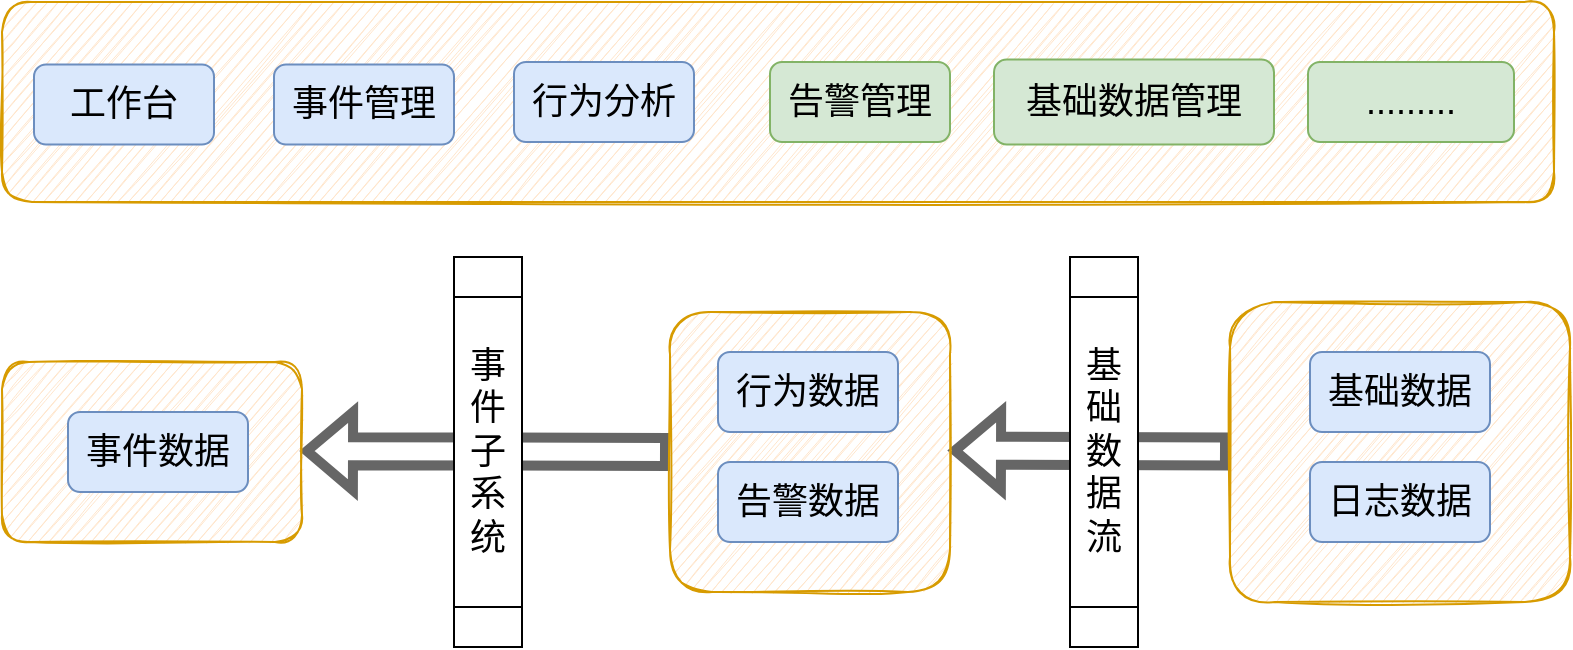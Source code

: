 <mxfile version="20.5.1" type="github">
  <diagram id="bDW9Lk7xrVFcvDJK0EVz" name="第 1 页">
    <mxGraphModel dx="782" dy="436" grid="1" gridSize="10" guides="1" tooltips="1" connect="1" arrows="1" fold="1" page="1" pageScale="1" pageWidth="827" pageHeight="1169" math="0" shadow="0">
      <root>
        <mxCell id="0" />
        <mxCell id="1" parent="0" />
        <mxCell id="GkWrWUPYmE8BuJb_lV14-42" value="" style="shape=flexArrow;endArrow=classic;html=1;rounded=0;strokeColor=#666666;strokeWidth=5;fontSize=18;exitX=0;exitY=0.5;exitDx=0;exitDy=0;" parent="1" edge="1">
          <mxGeometry width="50" height="50" relative="1" as="geometry">
            <mxPoint x="648" y="424.79" as="sourcePoint" />
            <mxPoint x="508" y="424.29" as="targetPoint" />
          </mxGeometry>
        </mxCell>
        <mxCell id="GkWrWUPYmE8BuJb_lV14-36" value="" style="shape=flexArrow;endArrow=classic;html=1;rounded=0;strokeColor=#666666;strokeWidth=5;fontSize=18;exitX=0;exitY=0.5;exitDx=0;exitDy=0;" parent="1" source="GkWrWUPYmE8BuJb_lV14-8" edge="1">
          <mxGeometry width="50" height="50" relative="1" as="geometry">
            <mxPoint x="294" y="424.5" as="sourcePoint" />
            <mxPoint x="184" y="424.5" as="targetPoint" />
          </mxGeometry>
        </mxCell>
        <mxCell id="GkWrWUPYmE8BuJb_lV14-28" value="" style="rounded=1;whiteSpace=wrap;html=1;fillColor=#ffe6cc;strokeColor=#d79b00;shadow=0;gradientColor=none;glass=0;sketch=1;" parent="1" vertex="1">
          <mxGeometry x="34" y="380" width="150" height="90" as="geometry" />
        </mxCell>
        <mxCell id="GkWrWUPYmE8BuJb_lV14-1" value="" style="rounded=1;whiteSpace=wrap;html=1;fillColor=#ffe6cc;strokeColor=#d79b00;shadow=0;gradientColor=none;glass=0;sketch=1;" parent="1" vertex="1">
          <mxGeometry x="34" y="200" width="776" height="100" as="geometry" />
        </mxCell>
        <mxCell id="GkWrWUPYmE8BuJb_lV14-5" value="&lt;font style=&quot;font-size: 18px;&quot;&gt;基础数据管理&lt;/font&gt;" style="rounded=1;whiteSpace=wrap;html=1;fillColor=#d5e8d4;strokeColor=#82b366;" parent="1" vertex="1">
          <mxGeometry x="530" y="228.75" width="140" height="42.5" as="geometry" />
        </mxCell>
        <mxCell id="GkWrWUPYmE8BuJb_lV14-6" value="&lt;font style=&quot;font-size: 18px;&quot;&gt;告警管理&lt;/font&gt;" style="rounded=1;whiteSpace=wrap;html=1;fillColor=#d5e8d4;strokeColor=#82b366;" parent="1" vertex="1">
          <mxGeometry x="418" y="230" width="90" height="40" as="geometry" />
        </mxCell>
        <mxCell id="GkWrWUPYmE8BuJb_lV14-8" value="" style="rounded=1;whiteSpace=wrap;html=1;fillColor=#ffe6cc;strokeColor=#d79b00;shadow=0;gradientColor=none;glass=0;sketch=1;" parent="1" vertex="1">
          <mxGeometry x="368" y="355" width="140" height="140" as="geometry" />
        </mxCell>
        <mxCell id="GkWrWUPYmE8BuJb_lV14-22" value="&lt;span style=&quot;font-size: 18px;&quot;&gt;行为数据&lt;/span&gt;" style="rounded=1;whiteSpace=wrap;html=1;fillColor=#dae8fc;strokeColor=#6c8ebf;" parent="1" vertex="1">
          <mxGeometry x="392" y="375" width="90" height="40" as="geometry" />
        </mxCell>
        <mxCell id="GkWrWUPYmE8BuJb_lV14-23" value="&lt;span style=&quot;font-size: 18px;&quot;&gt;告警数据&lt;/span&gt;" style="rounded=1;whiteSpace=wrap;html=1;fillColor=#dae8fc;strokeColor=#6c8ebf;" parent="1" vertex="1">
          <mxGeometry x="392" y="430" width="90" height="40" as="geometry" />
        </mxCell>
        <mxCell id="GkWrWUPYmE8BuJb_lV14-24" value="&lt;span style=&quot;font-size: 18px;&quot;&gt;事件数据&lt;/span&gt;" style="rounded=1;whiteSpace=wrap;html=1;fillColor=#dae8fc;strokeColor=#6c8ebf;" parent="1" vertex="1">
          <mxGeometry x="67" y="405" width="90" height="40" as="geometry" />
        </mxCell>
        <mxCell id="GkWrWUPYmE8BuJb_lV14-29" value="基础数据流" style="shape=process;whiteSpace=wrap;html=1;backgroundOutline=1;shadow=0;glass=0;sketch=0;fontSize=18;gradientColor=none;direction=south;" parent="1" vertex="1">
          <mxGeometry x="568" y="327.5" width="34" height="195" as="geometry" />
        </mxCell>
        <mxCell id="GkWrWUPYmE8BuJb_lV14-38" value="" style="rounded=1;whiteSpace=wrap;html=1;fillColor=#ffe6cc;strokeColor=#d79b00;shadow=0;gradientColor=none;glass=0;sketch=1;" parent="1" vertex="1">
          <mxGeometry x="648" y="350" width="170" height="150" as="geometry" />
        </mxCell>
        <mxCell id="GkWrWUPYmE8BuJb_lV14-39" value="&lt;span style=&quot;font-size: 18px;&quot;&gt;基础数据&lt;/span&gt;" style="rounded=1;whiteSpace=wrap;html=1;fillColor=#dae8fc;strokeColor=#6c8ebf;" parent="1" vertex="1">
          <mxGeometry x="688" y="375" width="90" height="40" as="geometry" />
        </mxCell>
        <mxCell id="GkWrWUPYmE8BuJb_lV14-43" value="&lt;span style=&quot;font-size: 18px;&quot;&gt;日志数据&lt;/span&gt;" style="rounded=1;whiteSpace=wrap;html=1;fillColor=#dae8fc;strokeColor=#6c8ebf;" parent="1" vertex="1">
          <mxGeometry x="688" y="430" width="90" height="40" as="geometry" />
        </mxCell>
        <mxCell id="GkWrWUPYmE8BuJb_lV14-45" value="&lt;font style=&quot;font-size: 18px;&quot;&gt;.........&lt;/font&gt;" style="rounded=1;whiteSpace=wrap;html=1;fillColor=#d5e8d4;strokeColor=#82b366;" parent="1" vertex="1">
          <mxGeometry x="687" y="230" width="103" height="40" as="geometry" />
        </mxCell>
        <mxCell id="GkWrWUPYmE8BuJb_lV14-46" value="&lt;span style=&quot;font-size: 18px;&quot;&gt;行为分析&lt;/span&gt;" style="rounded=1;whiteSpace=wrap;html=1;fillColor=#dae8fc;strokeColor=#6c8ebf;" parent="1" vertex="1">
          <mxGeometry x="290" y="230" width="90" height="40" as="geometry" />
        </mxCell>
        <mxCell id="GkWrWUPYmE8BuJb_lV14-47" value="&lt;span style=&quot;font-size: 18px;&quot;&gt;事件管理&lt;/span&gt;" style="rounded=1;whiteSpace=wrap;html=1;fillColor=#dae8fc;strokeColor=#6c8ebf;" parent="1" vertex="1">
          <mxGeometry x="170" y="231.25" width="90" height="40" as="geometry" />
        </mxCell>
        <mxCell id="GkWrWUPYmE8BuJb_lV14-48" value="&lt;span style=&quot;font-size: 18px;&quot;&gt;工作台&lt;/span&gt;" style="rounded=1;whiteSpace=wrap;html=1;fillColor=#dae8fc;strokeColor=#6c8ebf;" parent="1" vertex="1">
          <mxGeometry x="50" y="231.25" width="90" height="40" as="geometry" />
        </mxCell>
        <mxCell id="UxorDchvCQuUrBxhx_qj-1" value="事件子系统" style="shape=process;whiteSpace=wrap;html=1;backgroundOutline=1;shadow=0;glass=0;sketch=0;fontSize=18;gradientColor=none;direction=south;" vertex="1" parent="1">
          <mxGeometry x="260" y="327.5" width="34" height="195" as="geometry" />
        </mxCell>
      </root>
    </mxGraphModel>
  </diagram>
</mxfile>
